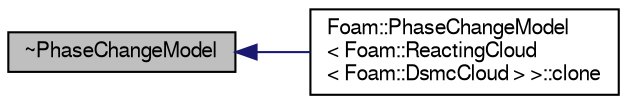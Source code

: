 digraph "~PhaseChangeModel"
{
  bgcolor="transparent";
  edge [fontname="FreeSans",fontsize="10",labelfontname="FreeSans",labelfontsize="10"];
  node [fontname="FreeSans",fontsize="10",shape=record];
  rankdir="LR";
  Node8 [label="~PhaseChangeModel",height=0.2,width=0.4,color="black", fillcolor="grey75", style="filled", fontcolor="black"];
  Node8 -> Node9 [dir="back",color="midnightblue",fontsize="10",style="solid",fontname="FreeSans"];
  Node9 [label="Foam::PhaseChangeModel\l\< Foam::ReactingCloud\l\< Foam::DsmcCloud \> \>::clone",height=0.2,width=0.4,color="black",URL="$a23810.html#a6d7553cfba31357b94c3905bdc0bf58c",tooltip="Construct and return a clone. "];
}
